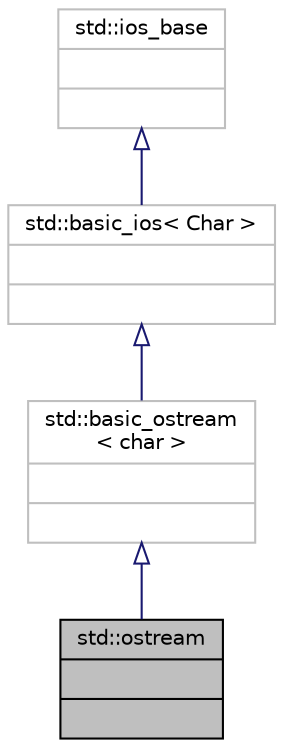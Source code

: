 digraph "std::ostream"
{
  edge [fontname="Helvetica",fontsize="10",labelfontname="Helvetica",labelfontsize="10"];
  node [fontname="Helvetica",fontsize="10",shape=record];
  Node692 [label="{std::ostream\n||}",height=0.2,width=0.4,color="black", fillcolor="grey75", style="filled", fontcolor="black"];
  Node693 -> Node692 [dir="back",color="midnightblue",fontsize="10",style="solid",arrowtail="onormal",fontname="Helvetica"];
  Node693 [label="{std::basic_ostream\l\< char \>\n||}",height=0.2,width=0.4,color="grey75", fillcolor="white", style="filled",tooltip="STL class "];
  Node694 -> Node693 [dir="back",color="midnightblue",fontsize="10",style="solid",arrowtail="onormal",fontname="Helvetica"];
  Node694 [label="{std::basic_ios\< Char \>\n||}",height=0.2,width=0.4,color="grey75", fillcolor="white", style="filled",tooltip="STL class "];
  Node695 -> Node694 [dir="back",color="midnightblue",fontsize="10",style="solid",arrowtail="onormal",fontname="Helvetica"];
  Node695 [label="{std::ios_base\n||}",height=0.2,width=0.4,color="grey75", fillcolor="white", style="filled",tooltip="STL class "];
}
